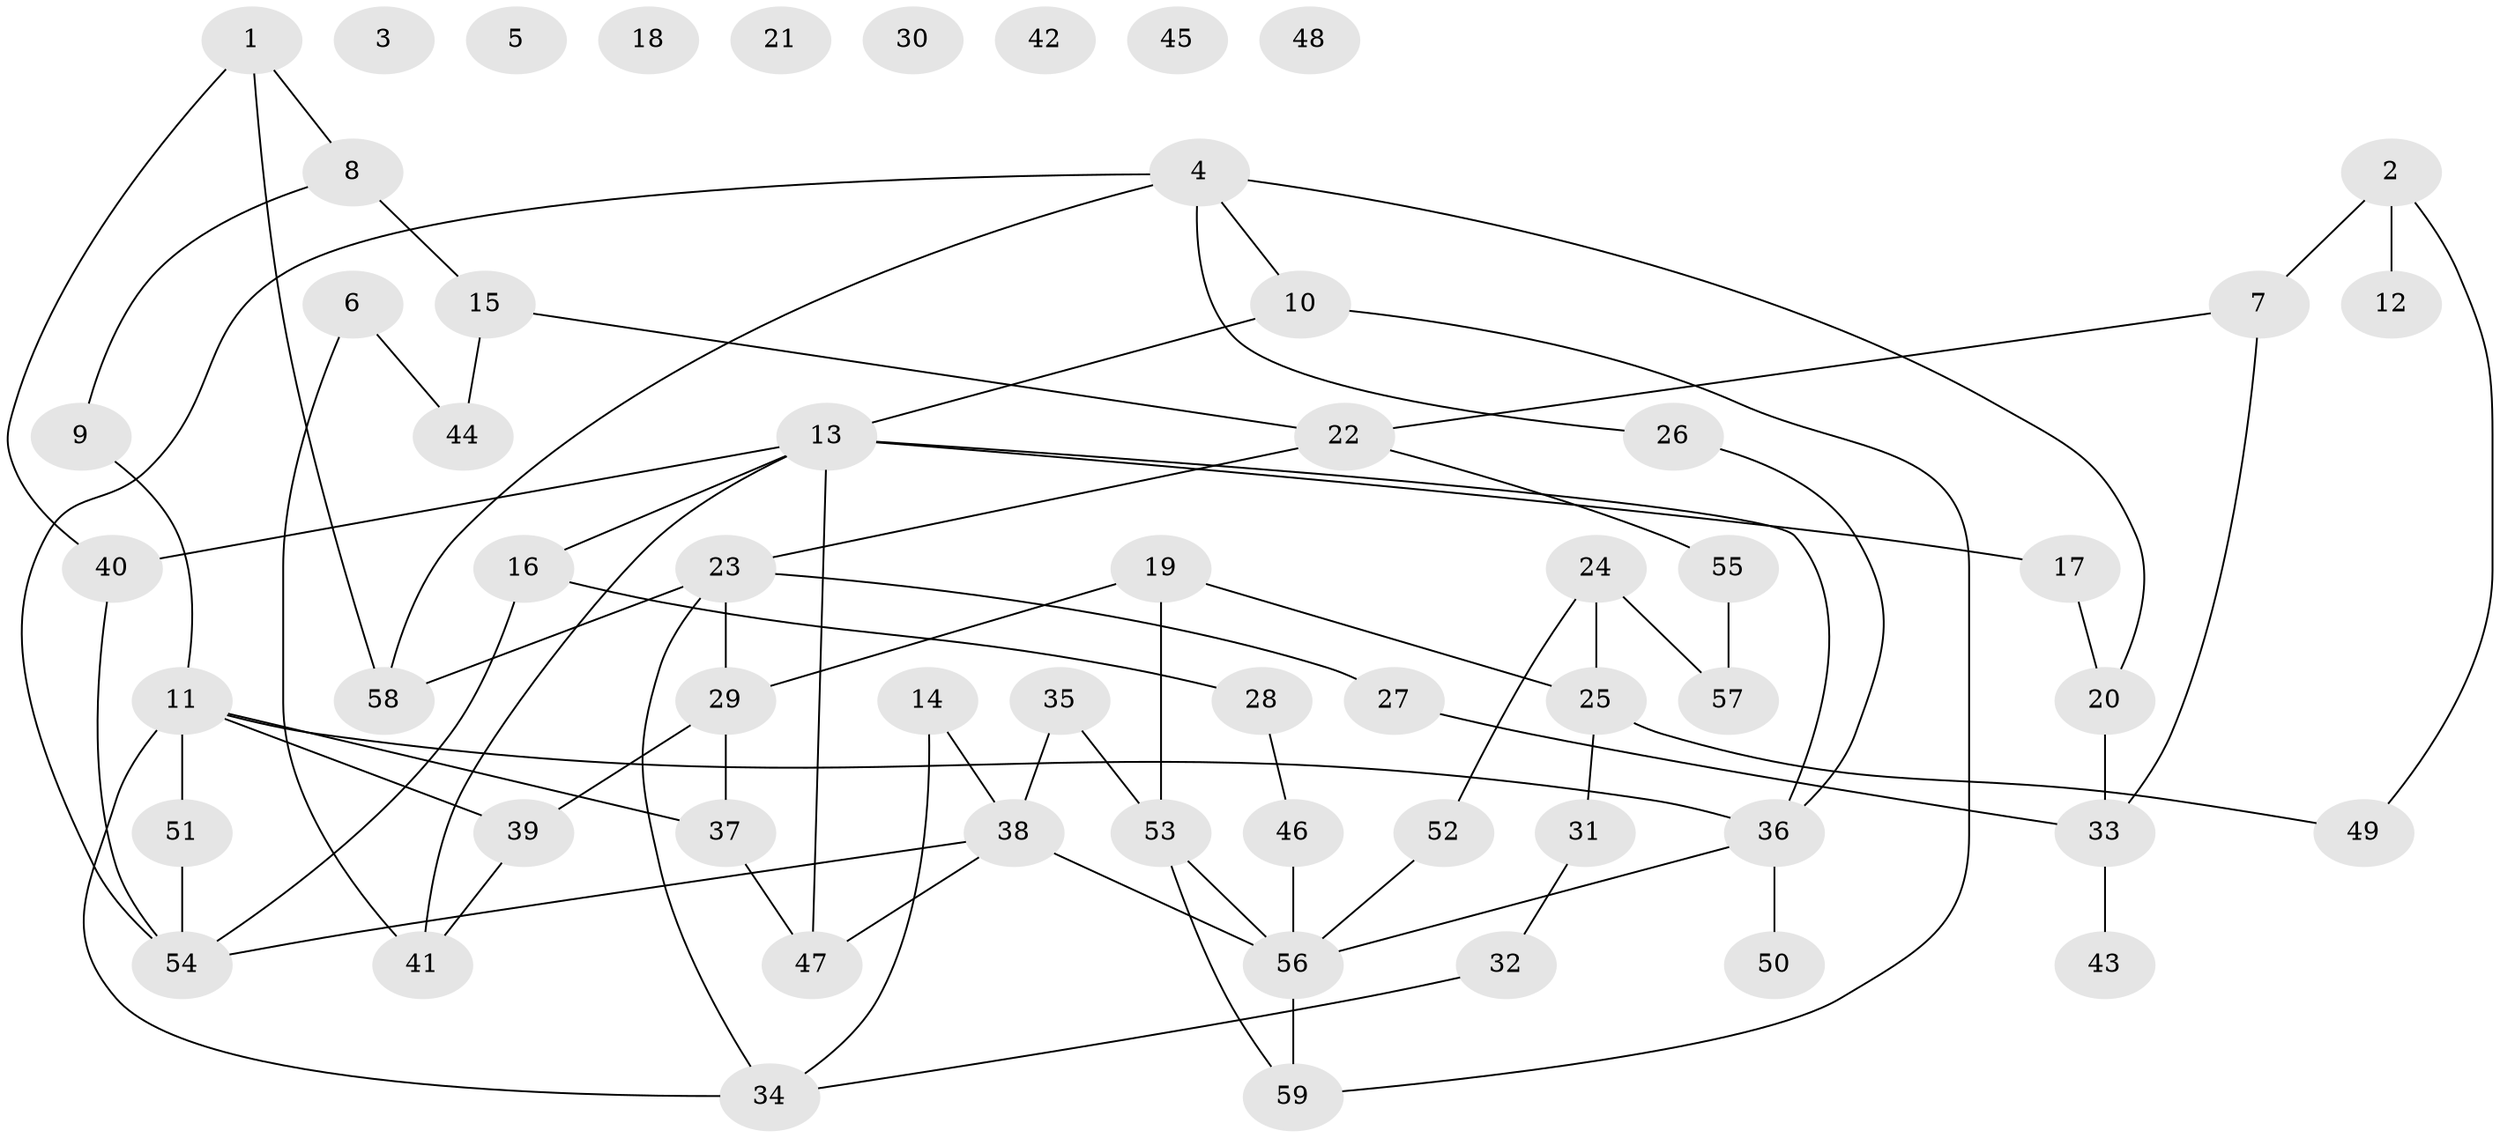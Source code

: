 // Generated by graph-tools (version 1.1) at 2025/39/03/09/25 04:39:19]
// undirected, 59 vertices, 78 edges
graph export_dot {
graph [start="1"]
  node [color=gray90,style=filled];
  1;
  2;
  3;
  4;
  5;
  6;
  7;
  8;
  9;
  10;
  11;
  12;
  13;
  14;
  15;
  16;
  17;
  18;
  19;
  20;
  21;
  22;
  23;
  24;
  25;
  26;
  27;
  28;
  29;
  30;
  31;
  32;
  33;
  34;
  35;
  36;
  37;
  38;
  39;
  40;
  41;
  42;
  43;
  44;
  45;
  46;
  47;
  48;
  49;
  50;
  51;
  52;
  53;
  54;
  55;
  56;
  57;
  58;
  59;
  1 -- 8;
  1 -- 40;
  1 -- 58;
  2 -- 7;
  2 -- 12;
  2 -- 49;
  4 -- 10;
  4 -- 20;
  4 -- 26;
  4 -- 54;
  4 -- 58;
  6 -- 41;
  6 -- 44;
  7 -- 22;
  7 -- 33;
  8 -- 9;
  8 -- 15;
  9 -- 11;
  10 -- 13;
  10 -- 59;
  11 -- 34;
  11 -- 36;
  11 -- 37;
  11 -- 39;
  11 -- 51;
  13 -- 16;
  13 -- 17;
  13 -- 36;
  13 -- 40;
  13 -- 41;
  13 -- 47;
  14 -- 34;
  14 -- 38;
  15 -- 22;
  15 -- 44;
  16 -- 28;
  16 -- 54;
  17 -- 20;
  19 -- 25;
  19 -- 29;
  19 -- 53;
  20 -- 33;
  22 -- 23;
  22 -- 55;
  23 -- 27;
  23 -- 29;
  23 -- 34;
  23 -- 58;
  24 -- 25;
  24 -- 52;
  24 -- 57;
  25 -- 31;
  25 -- 49;
  26 -- 36;
  27 -- 33;
  28 -- 46;
  29 -- 37;
  29 -- 39;
  31 -- 32;
  32 -- 34;
  33 -- 43;
  35 -- 38;
  35 -- 53;
  36 -- 50;
  36 -- 56;
  37 -- 47;
  38 -- 47;
  38 -- 54;
  38 -- 56;
  39 -- 41;
  40 -- 54;
  46 -- 56;
  51 -- 54;
  52 -- 56;
  53 -- 56;
  53 -- 59;
  55 -- 57;
  56 -- 59;
}
